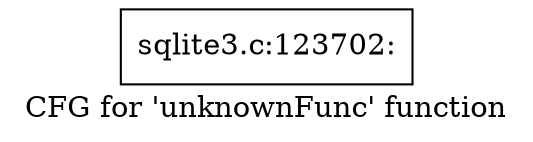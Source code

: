 digraph "CFG for 'unknownFunc' function" {
	label="CFG for 'unknownFunc' function";

	Node0x55c0fa5fa550 [shape=record,label="{sqlite3.c:123702:}"];
}
